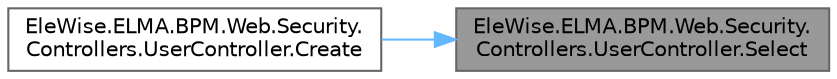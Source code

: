 digraph "EleWise.ELMA.BPM.Web.Security.Controllers.UserController.Select"
{
 // LATEX_PDF_SIZE
  bgcolor="transparent";
  edge [fontname=Helvetica,fontsize=10,labelfontname=Helvetica,labelfontsize=10];
  node [fontname=Helvetica,fontsize=10,shape=box,height=0.2,width=0.4];
  rankdir="RL";
  Node1 [id="Node000001",label="EleWise.ELMA.BPM.Web.Security.\lControllers.UserController.Select",height=0.2,width=0.4,color="gray40", fillcolor="grey60", style="filled", fontcolor="black",tooltip="Выбрать сущности и возвратить в формате {Value: __ , Text: __ , ViewText: __ } для отображения в comb..."];
  Node1 -> Node2 [id="edge1_Node000001_Node000002",dir="back",color="steelblue1",style="solid",tooltip=" "];
  Node2 [id="Node000002",label="EleWise.ELMA.BPM.Web.Security.\lControllers.UserController.Create",height=0.2,width=0.4,color="grey40", fillcolor="white", style="filled",URL="$class_ele_wise_1_1_e_l_m_a_1_1_b_p_m_1_1_web_1_1_security_1_1_controllers_1_1_user_controller.html#a72b166211c4a48cfc197b318a3957d75",tooltip=" "];
}
